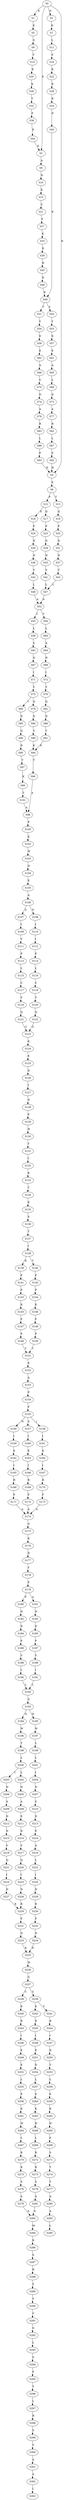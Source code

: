 strict digraph  {
	S0 -> S1 [ label = K ];
	S0 -> S2 [ label = E ];
	S0 -> S3 [ label = N ];
	S0 -> S4 [ label = H ];
	S1 -> S5 [ label = E ];
	S2 -> S6 [ label = A ];
	S3 -> S7 [ label = K ];
	S4 -> S8 [ label = E ];
	S5 -> S9 [ label = G ];
	S6 -> S10 [ label = N ];
	S7 -> S11 [ label = L ];
	S8 -> S12 [ label = P ];
	S8 -> S13 [ label = T ];
	S9 -> S14 [ label = Y ];
	S10 -> S15 [ label = K ];
	S11 -> S16 [ label = F ];
	S12 -> S17 [ label = Q ];
	S12 -> S18 [ label = E ];
	S13 -> S19 [ label = Q ];
	S14 -> S20 [ label = K ];
	S15 -> S21 [ label = C ];
	S16 -> S22 [ label = K ];
	S17 -> S23 [ label = P ];
	S18 -> S24 [ label = P ];
	S19 -> S25 [ label = P ];
	S20 -> S26 [ label = K ];
	S21 -> S27 [ label = F ];
	S22 -> S28 [ label = K ];
	S23 -> S29 [ label = D ];
	S24 -> S30 [ label = D ];
	S25 -> S31 [ label = D ];
	S26 -> S32 [ label = T ];
	S27 -> S33 [ label = K ];
	S28 -> S34 [ label = R ];
	S29 -> S35 [ label = N ];
	S30 -> S36 [ label = N ];
	S31 -> S37 [ label = N ];
	S32 -> S38 [ label = F ];
	S33 -> S39 [ label = K ];
	S34 -> S40 [ label = D ];
	S35 -> S41 [ label = V ];
	S36 -> S42 [ label = V ];
	S37 -> S43 [ label = V ];
	S38 -> S44 [ label = E ];
	S39 -> S45 [ label = R ];
	S40 -> S46 [ label = K ];
	S41 -> S47 [ label = L ];
	S42 -> S48 [ label = L ];
	S43 -> S47 [ label = L ];
	S44 -> S2 [ label = E ];
	S45 -> S49 [ label = D ];
	S46 -> S50 [ label = S ];
	S46 -> S51 [ label = T ];
	S47 -> S52 [ label = A ];
	S48 -> S52 [ label = A ];
	S49 -> S46 [ label = K ];
	S50 -> S53 [ label = Y ];
	S51 -> S54 [ label = Y ];
	S52 -> S55 [ label = I ];
	S52 -> S56 [ label = V ];
	S53 -> S57 [ label = E ];
	S54 -> S58 [ label = E ];
	S55 -> S59 [ label = L ];
	S56 -> S60 [ label = L ];
	S57 -> S61 [ label = E ];
	S58 -> S62 [ label = E ];
	S59 -> S63 [ label = S ];
	S60 -> S64 [ label = A ];
	S61 -> S65 [ label = A ];
	S62 -> S66 [ label = A ];
	S63 -> S67 [ label = Q ];
	S64 -> S68 [ label = N ];
	S65 -> S69 [ label = L ];
	S66 -> S70 [ label = V ];
	S67 -> S71 [ label = I ];
	S68 -> S72 [ label = I ];
	S69 -> S73 [ label = D ];
	S70 -> S74 [ label = D ];
	S71 -> S75 [ label = V ];
	S72 -> S76 [ label = V ];
	S73 -> S77 [ label = A ];
	S74 -> S78 [ label = A ];
	S75 -> S79 [ label = Q ];
	S75 -> S80 [ label = I ];
	S76 -> S81 [ label = Q ];
	S77 -> S82 [ label = R ];
	S78 -> S83 [ label = R ];
	S79 -> S84 [ label = D ];
	S80 -> S85 [ label = D ];
	S81 -> S86 [ label = D ];
	S82 -> S87 [ label = L ];
	S83 -> S88 [ label = L ];
	S84 -> S89 [ label = T ];
	S85 -> S90 [ label = Q ];
	S86 -> S91 [ label = T ];
	S87 -> S92 [ label = P ];
	S88 -> S93 [ label = P ];
	S89 -> S94 [ label = K ];
	S90 -> S95 [ label = D ];
	S91 -> S94 [ label = K ];
	S92 -> S4 [ label = H ];
	S93 -> S4 [ label = H ];
	S94 -> S96 [ label = T ];
	S95 -> S97 [ label = T ];
	S96 -> S98 [ label = A ];
	S97 -> S99 [ label = K ];
	S98 -> S100 [ label = P ];
	S99 -> S101 [ label = T ];
	S100 -> S102 [ label = K ];
	S101 -> S98 [ label = A ];
	S102 -> S103 [ label = W ];
	S103 -> S104 [ label = N ];
	S104 -> S105 [ label = E ];
	S105 -> S106 [ label = A ];
	S106 -> S107 [ label = S ];
	S106 -> S108 [ label = N ];
	S107 -> S109 [ label = I ];
	S108 -> S110 [ label = I ];
	S109 -> S111 [ label = V ];
	S110 -> S112 [ label = I ];
	S111 -> S113 [ label = P ];
	S112 -> S114 [ label = P ];
	S113 -> S115 [ label = L ];
	S114 -> S116 [ label = L ];
	S115 -> S117 [ label = C ];
	S116 -> S118 [ label = C ];
	S117 -> S119 [ label = V ];
	S118 -> S120 [ label = V ];
	S119 -> S121 [ label = Q ];
	S120 -> S122 [ label = Q ];
	S121 -> S123 [ label = G ];
	S122 -> S123 [ label = G ];
	S123 -> S124 [ label = K ];
	S124 -> S125 [ label = E ];
	S125 -> S126 [ label = D ];
	S126 -> S127 [ label = I ];
	S127 -> S128 [ label = N ];
	S128 -> S129 [ label = P ];
	S129 -> S130 [ label = H ];
	S130 -> S131 [ label = Y ];
	S131 -> S132 [ label = I ];
	S132 -> S133 [ label = K ];
	S133 -> S134 [ label = T ];
	S134 -> S135 [ label = K ];
	S135 -> S136 [ label = F ];
	S136 -> S137 [ label = T ];
	S137 -> S138 [ label = I ];
	S138 -> S139 [ label = K ];
	S138 -> S140 [ label = T ];
	S139 -> S141 [ label = P ];
	S140 -> S142 [ label = P ];
	S141 -> S143 [ label = P ];
	S142 -> S144 [ label = P ];
	S143 -> S145 [ label = K ];
	S144 -> S146 [ label = K ];
	S145 -> S147 [ label = F ];
	S146 -> S148 [ label = F ];
	S147 -> S149 [ label = P ];
	S148 -> S150 [ label = P ];
	S149 -> S151 [ label = Y ];
	S150 -> S151 [ label = Y ];
	S151 -> S152 [ label = E ];
	S152 -> S153 [ label = A ];
	S153 -> S154 [ label = P ];
	S154 -> S155 [ label = F ];
	S155 -> S156 [ label = N ];
	S155 -> S157 [ label = S ];
	S155 -> S158 [ label = I ];
	S156 -> S159 [ label = I ];
	S157 -> S160 [ label = I ];
	S158 -> S161 [ label = I ];
	S159 -> S162 [ label = E ];
	S160 -> S163 [ label = E ];
	S161 -> S164 [ label = E ];
	S162 -> S165 [ label = I ];
	S163 -> S166 [ label = I ];
	S164 -> S167 [ label = I ];
	S165 -> S168 [ label = R ];
	S166 -> S169 [ label = R ];
	S167 -> S170 [ label = R ];
	S168 -> S171 [ label = F ];
	S169 -> S172 [ label = F ];
	S170 -> S173 [ label = F ];
	S171 -> S174 [ label = A ];
	S172 -> S174 [ label = A ];
	S173 -> S174 [ label = A ];
	S174 -> S175 [ label = G ];
	S175 -> S176 [ label = K ];
	S176 -> S177 [ label = D ];
	S177 -> S178 [ label = Y ];
	S178 -> S179 [ label = P ];
	S179 -> S180 [ label = P ];
	S179 -> S181 [ label = A ];
	S180 -> S182 [ label = N ];
	S181 -> S183 [ label = N ];
	S182 -> S184 [ label = D ];
	S183 -> S185 [ label = D ];
	S184 -> S186 [ label = P ];
	S185 -> S187 [ label = P ];
	S186 -> S188 [ label = V ];
	S187 -> S189 [ label = V ];
	S188 -> S190 [ label = I ];
	S189 -> S191 [ label = I ];
	S190 -> S192 [ label = L ];
	S191 -> S192 [ label = L ];
	S192 -> S193 [ label = G ];
	S193 -> S194 [ label = Q ];
	S193 -> S195 [ label = H ];
	S194 -> S196 [ label = W ];
	S195 -> S197 [ label = W ];
	S196 -> S198 [ label = T ];
	S197 -> S199 [ label = L ];
	S198 -> S200 [ label = L ];
	S199 -> S201 [ label = L ];
	S200 -> S202 [ label = L ];
	S200 -> S203 [ label = I ];
	S201 -> S204 [ label = I ];
	S202 -> S205 [ label = N ];
	S203 -> S206 [ label = N ];
	S204 -> S207 [ label = N ];
	S205 -> S208 [ label = A ];
	S206 -> S209 [ label = S ];
	S207 -> S210 [ label = S ];
	S208 -> S211 [ label = E ];
	S209 -> S212 [ label = D ];
	S210 -> S213 [ label = D ];
	S211 -> S214 [ label = D ];
	S212 -> S215 [ label = D ];
	S213 -> S216 [ label = E ];
	S214 -> S217 [ label = V ];
	S215 -> S218 [ label = V ];
	S216 -> S219 [ label = A ];
	S217 -> S220 [ label = Q ];
	S218 -> S221 [ label = Q ];
	S219 -> S222 [ label = L ];
	S220 -> S223 [ label = I ];
	S221 -> S224 [ label = I ];
	S222 -> S225 [ label = I ];
	S223 -> S226 [ label = N ];
	S224 -> S227 [ label = N ];
	S225 -> S228 [ label = N ];
	S226 -> S229 [ label = R ];
	S227 -> S229 [ label = R ];
	S228 -> S230 [ label = R ];
	S229 -> S231 [ label = F ];
	S230 -> S232 [ label = F ];
	S231 -> S233 [ label = N ];
	S232 -> S234 [ label = N ];
	S233 -> S235 [ label = K ];
	S234 -> S235 [ label = K ];
	S235 -> S236 [ label = M ];
	S236 -> S237 [ label = G ];
	S237 -> S238 [ label = C ];
	S237 -> S239 [ label = S ];
	S238 -> S240 [ label = K ];
	S239 -> S241 [ label = T ];
	S239 -> S242 [ label = K ];
	S240 -> S243 [ label = R ];
	S241 -> S244 [ label = R ];
	S242 -> S245 [ label = R ];
	S243 -> S246 [ label = I ];
	S244 -> S247 [ label = I ];
	S245 -> S248 [ label = I ];
	S246 -> S249 [ label = E ];
	S247 -> S250 [ label = D ];
	S248 -> S251 [ label = E ];
	S249 -> S252 [ label = E ];
	S250 -> S253 [ label = T ];
	S251 -> S254 [ label = D ];
	S252 -> S255 [ label = L ];
	S253 -> S256 [ label = L ];
	S254 -> S257 [ label = L ];
	S255 -> S258 [ label = E ];
	S256 -> S259 [ label = E ];
	S257 -> S260 [ label = E ];
	S258 -> S261 [ label = K ];
	S259 -> S262 [ label = K ];
	S260 -> S263 [ label = K ];
	S261 -> S264 [ label = M ];
	S262 -> S265 [ label = H ];
	S263 -> S266 [ label = H ];
	S264 -> S267 [ label = L ];
	S265 -> S268 [ label = F ];
	S266 -> S269 [ label = L ];
	S267 -> S270 [ label = R ];
	S268 -> S271 [ label = S ];
	S269 -> S272 [ label = R ];
	S270 -> S273 [ label = R ];
	S271 -> S274 [ label = T ];
	S272 -> S275 [ label = R ];
	S273 -> S276 [ label = S ];
	S274 -> S277 [ label = T ];
	S275 -> S278 [ label = S ];
	S276 -> S279 [ label = A ];
	S277 -> S280 [ label = A ];
	S278 -> S281 [ label = A ];
	S279 -> S282 [ label = A ];
	S280 -> S283 [ label = A ];
	S281 -> S282 [ label = A ];
	S282 -> S284 [ label = M ];
	S283 -> S285 [ label = L ];
	S284 -> S286 [ label = K ];
	S286 -> S287 [ label = S ];
	S287 -> S288 [ label = R ];
	S288 -> S289 [ label = S ];
	S289 -> S290 [ label = V ];
	S290 -> S291 [ label = V ];
	S291 -> S292 [ label = G ];
	S292 -> S293 [ label = L ];
	S293 -> S294 [ label = S ];
	S294 -> S295 [ label = F ];
	S295 -> S296 [ label = T ];
	S296 -> S297 [ label = L ];
	S297 -> S298 [ label = R ];
	S298 -> S299 [ label = S ];
	S299 -> S300 [ label = V ];
	S300 -> S301 [ label = A ];
	S301 -> S302 [ label = A ];
	S302 -> S303 [ label = I ];
}
